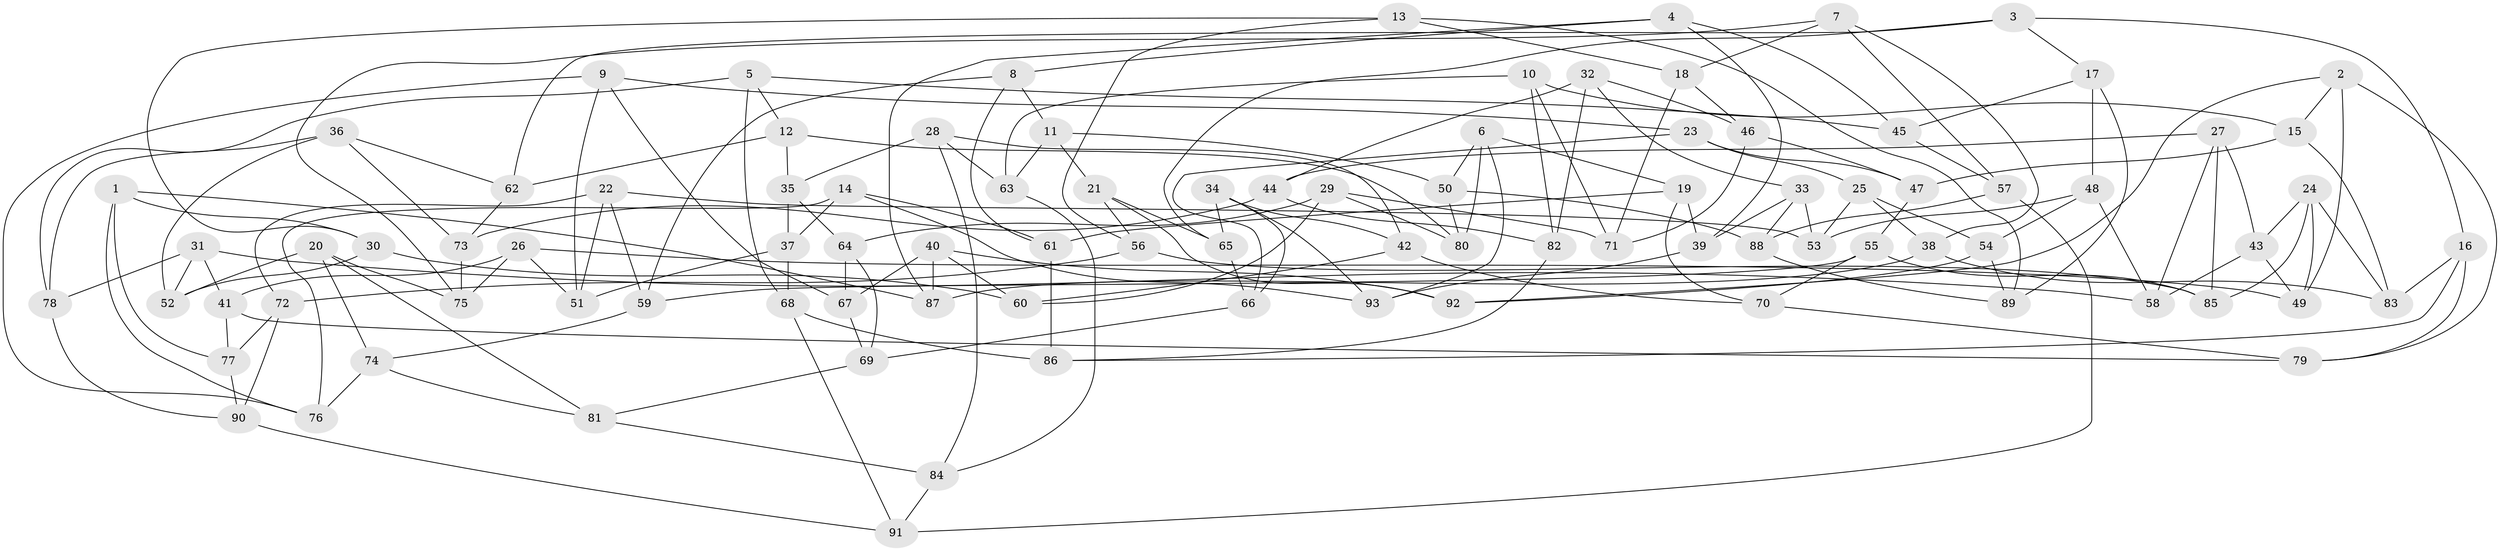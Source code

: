 // coarse degree distribution, {8: 0.07407407407407407, 6: 0.2222222222222222, 9: 0.07407407407407407, 10: 0.1111111111111111, 12: 0.037037037037037035, 5: 0.2222222222222222, 14: 0.037037037037037035, 4: 0.14814814814814814, 3: 0.037037037037037035, 7: 0.037037037037037035}
// Generated by graph-tools (version 1.1) at 2025/20/03/04/25 18:20:59]
// undirected, 93 vertices, 186 edges
graph export_dot {
graph [start="1"]
  node [color=gray90,style=filled];
  1;
  2;
  3;
  4;
  5;
  6;
  7;
  8;
  9;
  10;
  11;
  12;
  13;
  14;
  15;
  16;
  17;
  18;
  19;
  20;
  21;
  22;
  23;
  24;
  25;
  26;
  27;
  28;
  29;
  30;
  31;
  32;
  33;
  34;
  35;
  36;
  37;
  38;
  39;
  40;
  41;
  42;
  43;
  44;
  45;
  46;
  47;
  48;
  49;
  50;
  51;
  52;
  53;
  54;
  55;
  56;
  57;
  58;
  59;
  60;
  61;
  62;
  63;
  64;
  65;
  66;
  67;
  68;
  69;
  70;
  71;
  72;
  73;
  74;
  75;
  76;
  77;
  78;
  79;
  80;
  81;
  82;
  83;
  84;
  85;
  86;
  87;
  88;
  89;
  90;
  91;
  92;
  93;
  1 -- 30;
  1 -- 76;
  1 -- 87;
  1 -- 77;
  2 -- 92;
  2 -- 49;
  2 -- 15;
  2 -- 79;
  3 -- 16;
  3 -- 17;
  3 -- 65;
  3 -- 62;
  4 -- 45;
  4 -- 87;
  4 -- 8;
  4 -- 39;
  5 -- 12;
  5 -- 78;
  5 -- 68;
  5 -- 45;
  6 -- 93;
  6 -- 50;
  6 -- 19;
  6 -- 80;
  7 -- 18;
  7 -- 75;
  7 -- 57;
  7 -- 38;
  8 -- 61;
  8 -- 59;
  8 -- 11;
  9 -- 51;
  9 -- 23;
  9 -- 76;
  9 -- 67;
  10 -- 82;
  10 -- 71;
  10 -- 63;
  10 -- 15;
  11 -- 50;
  11 -- 21;
  11 -- 63;
  12 -- 80;
  12 -- 35;
  12 -- 62;
  13 -- 89;
  13 -- 56;
  13 -- 30;
  13 -- 18;
  14 -- 37;
  14 -- 76;
  14 -- 93;
  14 -- 61;
  15 -- 83;
  15 -- 47;
  16 -- 79;
  16 -- 86;
  16 -- 83;
  17 -- 89;
  17 -- 45;
  17 -- 48;
  18 -- 46;
  18 -- 71;
  19 -- 39;
  19 -- 70;
  19 -- 61;
  20 -- 74;
  20 -- 81;
  20 -- 52;
  20 -- 75;
  21 -- 65;
  21 -- 56;
  21 -- 92;
  22 -- 59;
  22 -- 51;
  22 -- 53;
  22 -- 72;
  23 -- 47;
  23 -- 25;
  23 -- 66;
  24 -- 43;
  24 -- 83;
  24 -- 85;
  24 -- 49;
  25 -- 38;
  25 -- 53;
  25 -- 54;
  26 -- 51;
  26 -- 49;
  26 -- 41;
  26 -- 75;
  27 -- 43;
  27 -- 58;
  27 -- 85;
  27 -- 44;
  28 -- 35;
  28 -- 63;
  28 -- 84;
  28 -- 42;
  29 -- 71;
  29 -- 64;
  29 -- 60;
  29 -- 80;
  30 -- 60;
  30 -- 52;
  31 -- 52;
  31 -- 41;
  31 -- 58;
  31 -- 78;
  32 -- 46;
  32 -- 33;
  32 -- 44;
  32 -- 82;
  33 -- 39;
  33 -- 88;
  33 -- 53;
  34 -- 66;
  34 -- 65;
  34 -- 93;
  34 -- 42;
  35 -- 64;
  35 -- 37;
  36 -- 78;
  36 -- 52;
  36 -- 73;
  36 -- 62;
  37 -- 51;
  37 -- 68;
  38 -- 87;
  38 -- 83;
  39 -- 93;
  40 -- 67;
  40 -- 60;
  40 -- 87;
  40 -- 92;
  41 -- 77;
  41 -- 79;
  42 -- 60;
  42 -- 70;
  43 -- 49;
  43 -- 58;
  44 -- 82;
  44 -- 73;
  45 -- 57;
  46 -- 71;
  46 -- 47;
  47 -- 55;
  48 -- 53;
  48 -- 54;
  48 -- 58;
  50 -- 88;
  50 -- 80;
  54 -- 92;
  54 -- 89;
  55 -- 70;
  55 -- 59;
  55 -- 85;
  56 -- 85;
  56 -- 72;
  57 -- 91;
  57 -- 88;
  59 -- 74;
  61 -- 86;
  62 -- 73;
  63 -- 84;
  64 -- 67;
  64 -- 69;
  65 -- 66;
  66 -- 69;
  67 -- 69;
  68 -- 91;
  68 -- 86;
  69 -- 81;
  70 -- 79;
  72 -- 77;
  72 -- 90;
  73 -- 75;
  74 -- 81;
  74 -- 76;
  77 -- 90;
  78 -- 90;
  81 -- 84;
  82 -- 86;
  84 -- 91;
  88 -- 89;
  90 -- 91;
}
